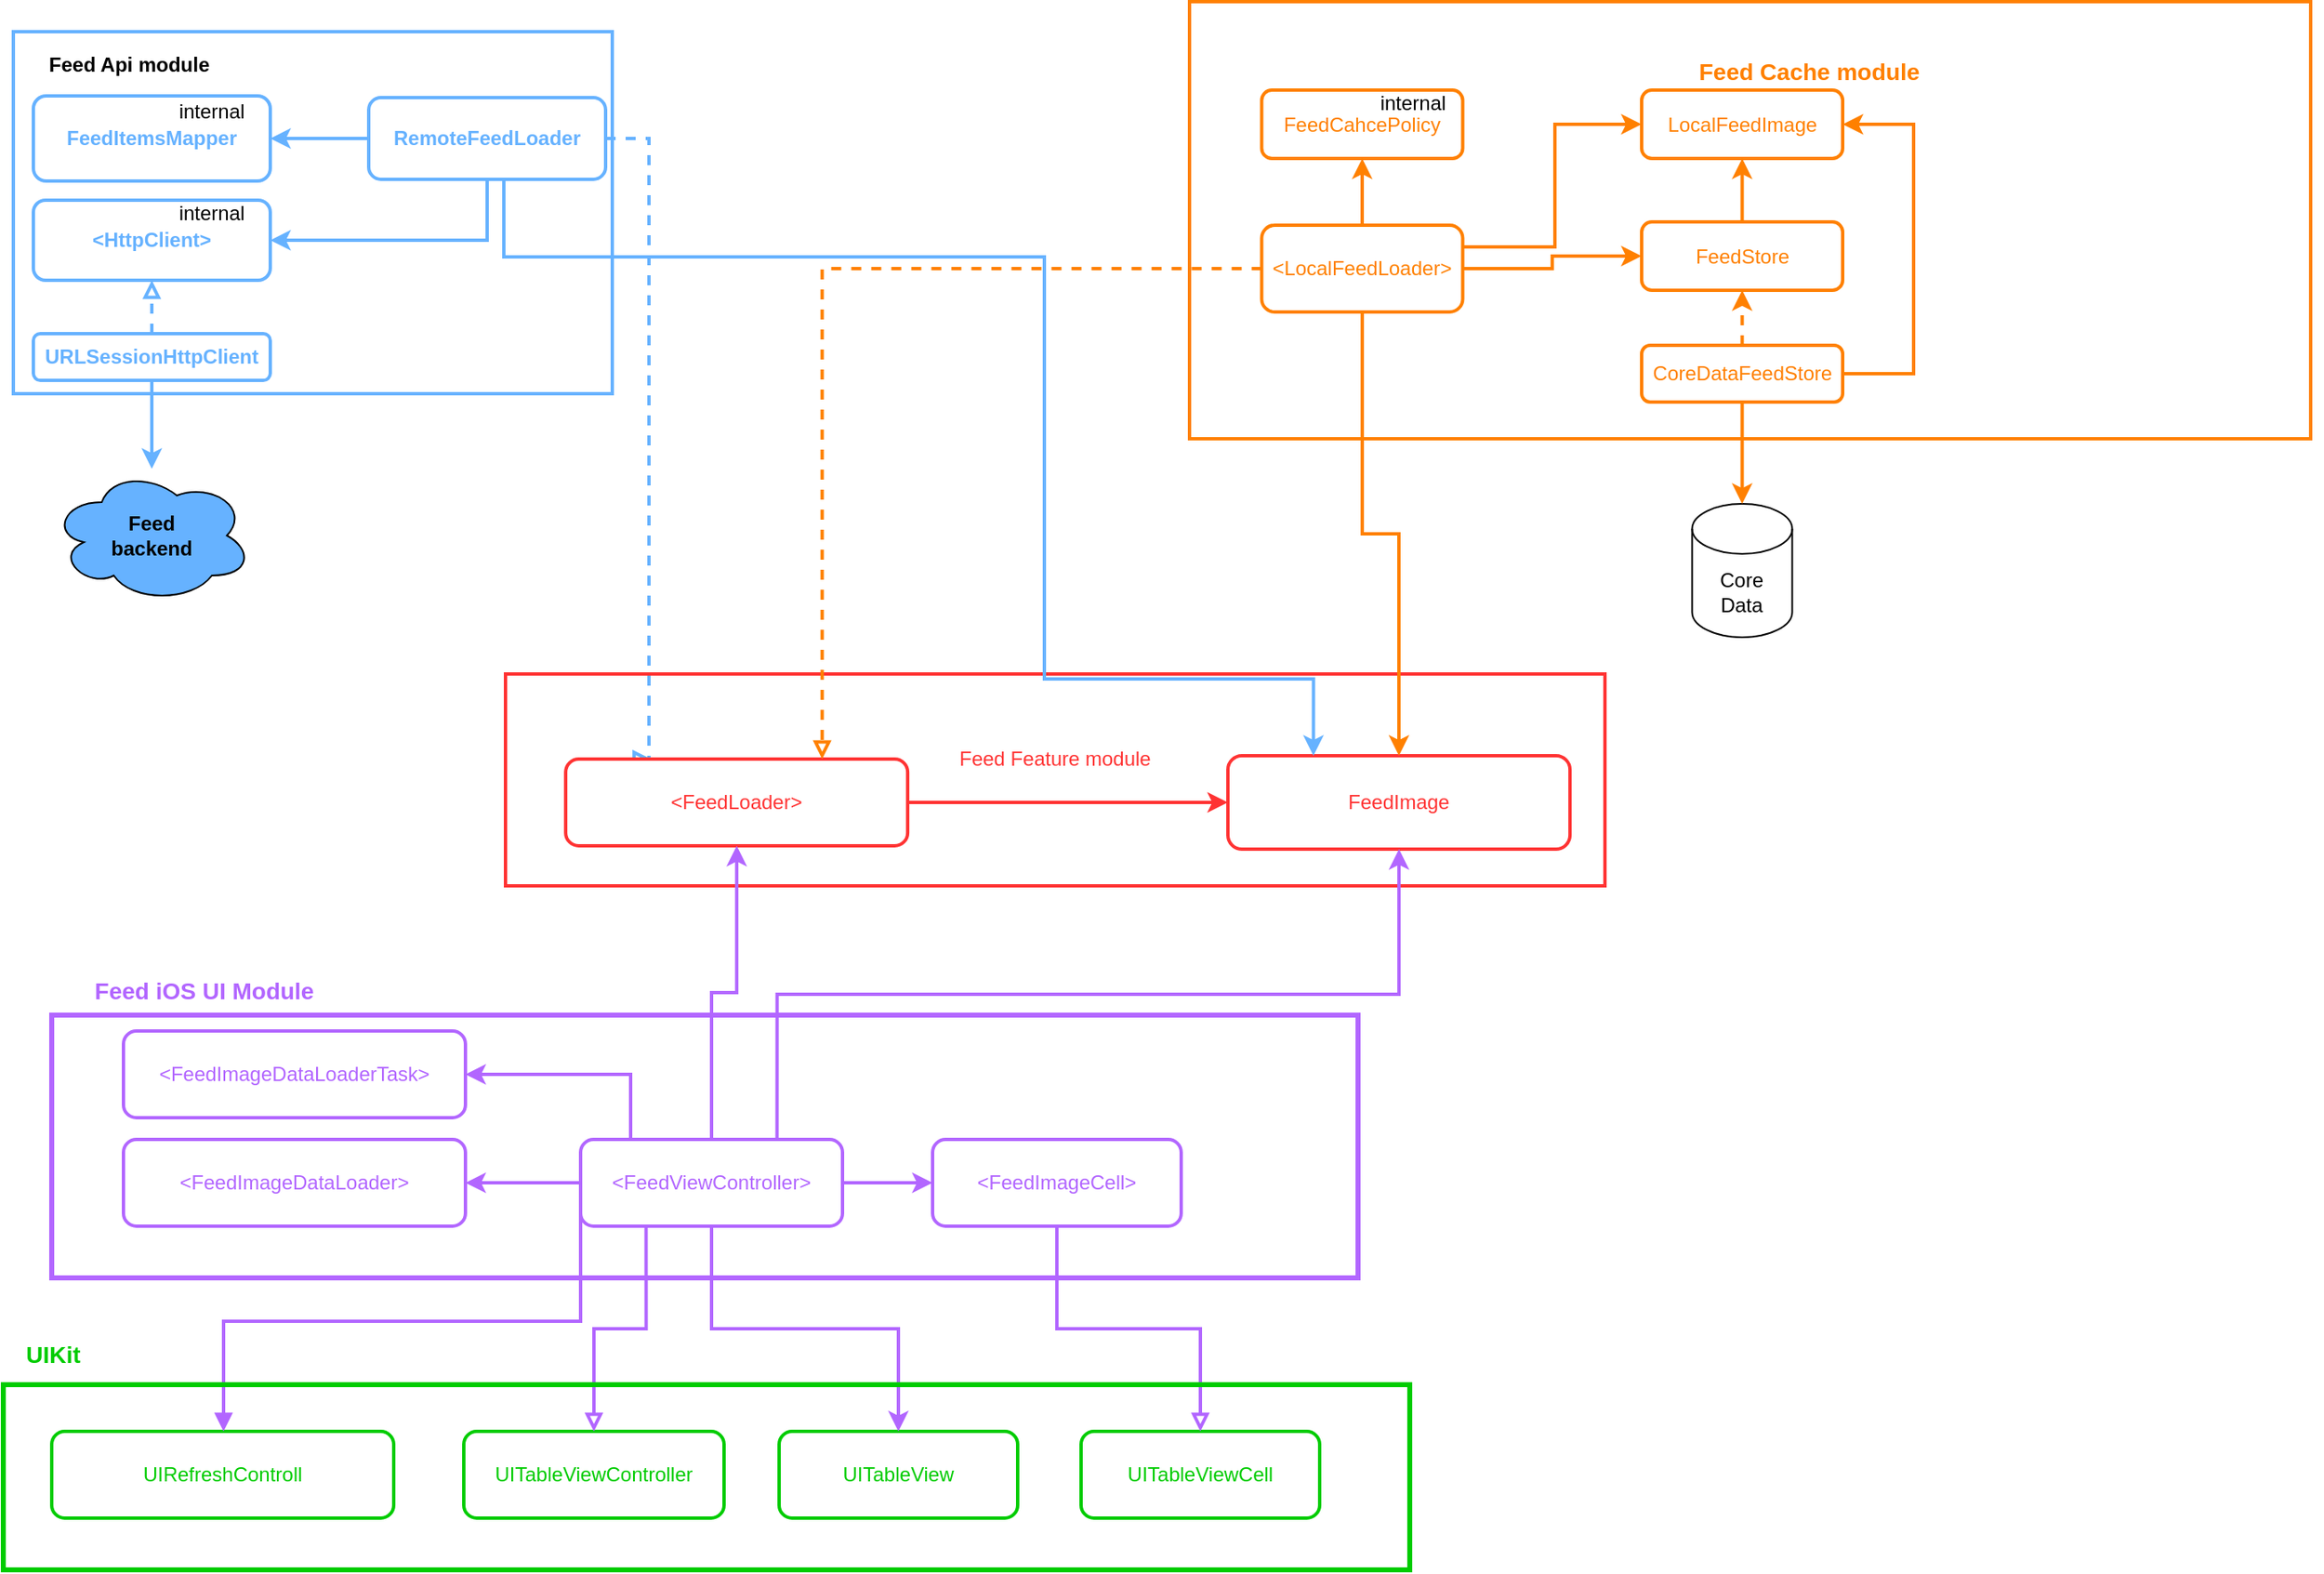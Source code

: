 <mxfile version="20.8.16" type="device"><diagram name="Page-1" id="JbQTSFzjVuFo6YbTb3hy"><mxGraphModel dx="1764" dy="504" grid="0" gridSize="10" guides="1" tooltips="1" connect="1" arrows="1" fold="1" page="0" pageScale="1" pageWidth="1200" pageHeight="1600" math="0" shadow="0"><root><mxCell id="0"/><mxCell id="1" parent="0"/><mxCell id="JF0ixMhO1JOEj9Qa6cPk-6" value="" style="rounded=0;whiteSpace=wrap;html=1;fillColor=none;strokeColor=#66B2FF;strokeWidth=2;" parent="1" vertex="1"><mxGeometry x="-99" y="616" width="359" height="217" as="geometry"/></mxCell><mxCell id="5zimvj36RB4GjiSEvg2k-3" style="edgeStyle=orthogonalEdgeStyle;rounded=0;orthogonalLoop=1;jettySize=auto;html=1;entryX=0.25;entryY=0;entryDx=0;entryDy=0;dashed=1;strokeWidth=2;strokeColor=#66B2FF;endArrow=block;endFill=0;fillColor=#f8cecc;" parent="1" source="5zimvj36RB4GjiSEvg2k-1" target="5zimvj36RB4GjiSEvg2k-2" edge="1"><mxGeometry relative="1" as="geometry"><Array as="points"><mxPoint x="282" y="680"/></Array></mxGeometry></mxCell><mxCell id="JF0ixMhO1JOEj9Qa6cPk-3" style="edgeStyle=orthogonalEdgeStyle;rounded=0;orthogonalLoop=1;jettySize=auto;html=1;strokeColor=#66B2FF;strokeWidth=2;" parent="1" source="5zimvj36RB4GjiSEvg2k-1" target="JF0ixMhO1JOEj9Qa6cPk-1" edge="1"><mxGeometry relative="1" as="geometry"/></mxCell><mxCell id="HEbg6cp4YNkiShT-5J7O-3" style="edgeStyle=orthogonalEdgeStyle;rounded=0;orthogonalLoop=1;jettySize=auto;html=1;entryX=1;entryY=0.5;entryDx=0;entryDy=0;strokeWidth=2;strokeColor=#66B2FF;" parent="1" source="5zimvj36RB4GjiSEvg2k-1" target="JF0ixMhO1JOEj9Qa6cPk-2" edge="1"><mxGeometry relative="1" as="geometry"><Array as="points"><mxPoint x="185" y="741"/></Array></mxGeometry></mxCell><mxCell id="5zimvj36RB4GjiSEvg2k-1" value="RemoteFeedLoader" style="rounded=1;whiteSpace=wrap;html=1;strokeColor=#66B2FF;strokeWidth=2;container=0;fillColor=none;fontColor=#66B2FF;fontStyle=1" parent="1" vertex="1"><mxGeometry x="114" y="655.5" width="142" height="49" as="geometry"/></mxCell><mxCell id="JF0ixMhO1JOEj9Qa6cPk-1" value="FeedItemsMapper" style="rounded=1;whiteSpace=wrap;html=1;strokeColor=#66B2FF;strokeWidth=2;container=0;fillColor=none;fontColor=#66B2FF;fontStyle=1" parent="1" vertex="1"><mxGeometry x="-87" y="654.5" width="142" height="51" as="geometry"/></mxCell><mxCell id="JF0ixMhO1JOEj9Qa6cPk-2" value="&amp;lt;HttpClient&amp;gt;" style="rounded=1;whiteSpace=wrap;html=1;strokeColor=#66B2FF;strokeWidth=2;container=0;fillColor=none;fontColor=#66B2FF;fontStyle=1" parent="1" vertex="1"><mxGeometry x="-87" y="717" width="142" height="48" as="geometry"/></mxCell><mxCell id="JF0ixMhO1JOEj9Qa6cPk-8" style="edgeStyle=orthogonalEdgeStyle;rounded=0;orthogonalLoop=1;jettySize=auto;html=1;exitX=0.5;exitY=0;exitDx=0;exitDy=0;entryX=0.5;entryY=1;entryDx=0;entryDy=0;dashed=1;endArrow=block;endFill=0;strokeWidth=2;fillColor=#f8cecc;strokeColor=#66B2FF;" parent="1" source="JF0ixMhO1JOEj9Qa6cPk-7" target="JF0ixMhO1JOEj9Qa6cPk-2" edge="1"><mxGeometry relative="1" as="geometry"/></mxCell><mxCell id="9BtFVUgTjE0rOU651sPU-1" style="edgeStyle=orthogonalEdgeStyle;rounded=0;orthogonalLoop=1;jettySize=auto;html=1;strokeWidth=2;fillColor=#f8cecc;strokeColor=#66B2FF;" parent="1" source="JF0ixMhO1JOEj9Qa6cPk-7" target="9BtFVUgTjE0rOU651sPU-2" edge="1"><mxGeometry relative="1" as="geometry"><mxPoint x="-16" y="871" as="targetPoint"/></mxGeometry></mxCell><mxCell id="JF0ixMhO1JOEj9Qa6cPk-7" value="URLSessionHttpClient" style="rounded=1;whiteSpace=wrap;html=1;strokeColor=#66B2FF;strokeWidth=2;container=0;fillColor=none;fontColor=#66B2FF;fontStyle=1" parent="1" vertex="1"><mxGeometry x="-87" y="797" width="142" height="28" as="geometry"/></mxCell><mxCell id="9BtFVUgTjE0rOU651sPU-2" value="&lt;b&gt;Feed&lt;br&gt;backend&lt;/b&gt;" style="ellipse;shape=cloud;whiteSpace=wrap;html=1;fillColor=#66B2FF;" parent="1" vertex="1"><mxGeometry x="-76" y="878" width="120" height="80" as="geometry"/></mxCell><mxCell id="0cqxnomoK3mpCC8T8W2N-1" value="Feed Api module" style="text;html=1;align=center;verticalAlign=middle;resizable=0;points=[];autosize=1;strokeColor=none;fillColor=none;fontStyle=1" parent="1" vertex="1"><mxGeometry x="-87" y="623" width="114" height="26" as="geometry"/></mxCell><mxCell id="0cqxnomoK3mpCC8T8W2N-7" value="" style="group" parent="1" vertex="1" connectable="0"><mxGeometry x="196" y="1001" width="659" height="127" as="geometry"/></mxCell><mxCell id="0cqxnomoK3mpCC8T8W2N-5" value="" style="rounded=0;whiteSpace=wrap;html=1;strokeColor=#FF3333;strokeWidth=2;fontColor=#FF3333;fillColor=none;" parent="0cqxnomoK3mpCC8T8W2N-7" vertex="1"><mxGeometry width="659" height="127" as="geometry"/></mxCell><mxCell id="5zimvj36RB4GjiSEvg2k-2" value="&amp;lt;FeedLoader&amp;gt;" style="rounded=1;whiteSpace=wrap;html=1;fontColor=#FF3333;strokeColor=#FF3333;strokeWidth=2;container=0;" parent="0cqxnomoK3mpCC8T8W2N-7" vertex="1"><mxGeometry x="36.07" y="51" width="204.99" height="52" as="geometry"/></mxCell><mxCell id="0cqxnomoK3mpCC8T8W2N-3" value="FeedImage" style="rounded=1;whiteSpace=wrap;html=1;fontColor=#FF3333;strokeColor=#FF3333;strokeWidth=2;container=0;" parent="0cqxnomoK3mpCC8T8W2N-7" vertex="1"><mxGeometry x="433.0" y="49" width="205.057" height="56" as="geometry"/></mxCell><mxCell id="0cqxnomoK3mpCC8T8W2N-4" style="edgeStyle=orthogonalEdgeStyle;rounded=0;orthogonalLoop=1;jettySize=auto;html=1;entryX=0;entryY=0.5;entryDx=0;entryDy=0;strokeColor=#FF3333;strokeWidth=2;fontColor=#FF3333;" parent="0cqxnomoK3mpCC8T8W2N-7" source="5zimvj36RB4GjiSEvg2k-2" target="0cqxnomoK3mpCC8T8W2N-3" edge="1"><mxGeometry relative="1" as="geometry"/></mxCell><mxCell id="0cqxnomoK3mpCC8T8W2N-6" value="Feed Feature module" style="text;html=1;strokeColor=none;fillColor=none;align=center;verticalAlign=middle;whiteSpace=wrap;rounded=0;fontColor=#FF3333;" parent="0cqxnomoK3mpCC8T8W2N-7" vertex="1"><mxGeometry x="259.85" y="36" width="139.3" height="30" as="geometry"/></mxCell><mxCell id="0cqxnomoK3mpCC8T8W2N-13" value="" style="group" parent="1" vertex="1" connectable="0"><mxGeometry x="589" y="639" width="696" height="221" as="geometry"/></mxCell><mxCell id="0cqxnomoK3mpCC8T8W2N-14" value="" style="group" parent="0cqxnomoK3mpCC8T8W2N-13" vertex="1" connectable="0"><mxGeometry x="10" y="5" width="686" height="216" as="geometry"/></mxCell><mxCell id="0cqxnomoK3mpCC8T8W2N-8" value="" style="rounded=0;whiteSpace=wrap;html=1;strokeColor=#FF8000;strokeWidth=2;fontColor=#FF3333;fillColor=none;" parent="0cqxnomoK3mpCC8T8W2N-14" vertex="1"><mxGeometry x="7" y="-46" width="672" height="262" as="geometry"/></mxCell><mxCell id="CJN2pRHlKYe3Y6qhD_YG-3" style="edgeStyle=orthogonalEdgeStyle;rounded=0;orthogonalLoop=1;jettySize=auto;html=1;strokeWidth=2;strokeColor=#FF8000;" parent="0cqxnomoK3mpCC8T8W2N-14" source="0cqxnomoK3mpCC8T8W2N-10" target="CJN2pRHlKYe3Y6qhD_YG-2" edge="1"><mxGeometry relative="1" as="geometry"/></mxCell><mxCell id="CJN2pRHlKYe3Y6qhD_YG-4" style="edgeStyle=orthogonalEdgeStyle;rounded=0;orthogonalLoop=1;jettySize=auto;html=1;entryX=0;entryY=0.5;entryDx=0;entryDy=0;strokeColor=#FF8000;strokeWidth=2;exitX=1;exitY=0.25;exitDx=0;exitDy=0;" parent="0cqxnomoK3mpCC8T8W2N-14" source="0cqxnomoK3mpCC8T8W2N-10" target="VDQ6M6mwDXlkVMYjaC-m-2" edge="1"><mxGeometry relative="1" as="geometry"><Array as="points"><mxPoint x="226" y="101"/><mxPoint x="226" y="28"/></Array></mxGeometry></mxCell><mxCell id="CJN2pRHlKYe3Y6qhD_YG-5" style="edgeStyle=orthogonalEdgeStyle;rounded=0;orthogonalLoop=1;jettySize=auto;html=1;strokeColor=#FF8000;strokeWidth=2;" parent="0cqxnomoK3mpCC8T8W2N-14" source="0cqxnomoK3mpCC8T8W2N-10" target="0cqxnomoK3mpCC8T8W2N-11" edge="1"><mxGeometry relative="1" as="geometry"/></mxCell><mxCell id="0cqxnomoK3mpCC8T8W2N-10" value="&amp;lt;LocalFeedLoader&amp;gt;" style="rounded=1;whiteSpace=wrap;html=1;strokeColor=#FF8000;strokeWidth=2;fontColor=#FF8000;fillColor=none;" parent="0cqxnomoK3mpCC8T8W2N-14" vertex="1"><mxGeometry x="50.25" y="88" width="120.5" height="52" as="geometry"/></mxCell><mxCell id="VDQ6M6mwDXlkVMYjaC-m-7" style="edgeStyle=orthogonalEdgeStyle;rounded=0;orthogonalLoop=1;jettySize=auto;html=1;entryX=0.5;entryY=1;entryDx=0;entryDy=0;strokeColor=#FF8000;strokeWidth=2;" parent="0cqxnomoK3mpCC8T8W2N-14" source="0cqxnomoK3mpCC8T8W2N-11" target="VDQ6M6mwDXlkVMYjaC-m-2" edge="1"><mxGeometry relative="1" as="geometry"/></mxCell><mxCell id="0cqxnomoK3mpCC8T8W2N-11" value="FeedStore" style="rounded=1;whiteSpace=wrap;html=1;strokeColor=#FF8000;strokeWidth=2;fontColor=#FF8000;fillColor=none;" parent="0cqxnomoK3mpCC8T8W2N-14" vertex="1"><mxGeometry x="278" y="86" width="120.5" height="41" as="geometry"/></mxCell><mxCell id="VDQ6M6mwDXlkVMYjaC-m-2" value="LocalFeedImage" style="rounded=1;whiteSpace=wrap;html=1;strokeColor=#FF8000;strokeWidth=2;fontColor=#FF8000;fillColor=none;" parent="0cqxnomoK3mpCC8T8W2N-14" vertex="1"><mxGeometry x="278" y="7" width="120.5" height="41" as="geometry"/></mxCell><mxCell id="CJN2pRHlKYe3Y6qhD_YG-2" value="FeedCahcePolicy" style="rounded=1;whiteSpace=wrap;html=1;strokeColor=#FF8000;strokeWidth=2;fontColor=#FF8000;fillColor=none;" parent="0cqxnomoK3mpCC8T8W2N-14" vertex="1"><mxGeometry x="50.25" y="7" width="120.5" height="41" as="geometry"/></mxCell><mxCell id="CJN2pRHlKYe3Y6qhD_YG-6" value="internal" style="text;html=1;strokeColor=none;fillColor=none;align=center;verticalAlign=middle;whiteSpace=wrap;rounded=0;" parent="0cqxnomoK3mpCC8T8W2N-14" vertex="1"><mxGeometry x="110.75" width="60" height="30" as="geometry"/></mxCell><mxCell id="I_cBjprccS2LXTU2CaNN-3" style="edgeStyle=orthogonalEdgeStyle;rounded=0;orthogonalLoop=1;jettySize=auto;html=1;entryX=1;entryY=0.5;entryDx=0;entryDy=0;strokeColor=#FF8000;strokeWidth=2;" parent="0cqxnomoK3mpCC8T8W2N-14" source="I_cBjprccS2LXTU2CaNN-2" target="VDQ6M6mwDXlkVMYjaC-m-2" edge="1"><mxGeometry relative="1" as="geometry"><Array as="points"><mxPoint x="441" y="177"/><mxPoint x="441" y="28"/></Array></mxGeometry></mxCell><mxCell id="ylDRPDC61mRiD9ZmfTI2-1" style="edgeStyle=orthogonalEdgeStyle;rounded=0;orthogonalLoop=1;jettySize=auto;html=1;entryX=0.5;entryY=1;entryDx=0;entryDy=0;strokeWidth=2;fillColor=#ffe6cc;strokeColor=#FF8000;dashed=1;" parent="0cqxnomoK3mpCC8T8W2N-14" source="I_cBjprccS2LXTU2CaNN-2" target="0cqxnomoK3mpCC8T8W2N-11" edge="1"><mxGeometry relative="1" as="geometry"/></mxCell><mxCell id="I_cBjprccS2LXTU2CaNN-2" value="CoreDataFeedStore" style="rounded=1;whiteSpace=wrap;html=1;strokeColor=#FF8000;strokeWidth=2;fontColor=#FF8000;fillColor=none;" parent="0cqxnomoK3mpCC8T8W2N-14" vertex="1"><mxGeometry x="278" y="160" width="120.5" height="34" as="geometry"/></mxCell><mxCell id="0cqxnomoK3mpCC8T8W2N-15" style="edgeStyle=orthogonalEdgeStyle;rounded=0;orthogonalLoop=1;jettySize=auto;html=1;entryX=0.5;entryY=0;entryDx=0;entryDy=0;strokeColor=#FF8000;strokeWidth=2;fontSize=14;fontColor=#FF8000;" parent="1" source="0cqxnomoK3mpCC8T8W2N-10" target="0cqxnomoK3mpCC8T8W2N-3" edge="1"><mxGeometry relative="1" as="geometry"/></mxCell><mxCell id="HEbg6cp4YNkiShT-5J7O-1" value="internal" style="text;html=1;strokeColor=none;fillColor=none;align=center;verticalAlign=middle;whiteSpace=wrap;rounded=0;" parent="1" vertex="1"><mxGeometry x="-10" y="649" width="60" height="30" as="geometry"/></mxCell><mxCell id="HEbg6cp4YNkiShT-5J7O-2" value="internal" style="text;html=1;strokeColor=none;fillColor=none;align=center;verticalAlign=middle;whiteSpace=wrap;rounded=0;" parent="1" vertex="1"><mxGeometry x="-10" y="709.5" width="60" height="30" as="geometry"/></mxCell><mxCell id="0cqxnomoK3mpCC8T8W2N-9" value="Feed Cache module" style="text;strokeColor=none;fillColor=none;align=center;verticalAlign=middle;rounded=0;fontColor=#FF8000;labelBackgroundColor=none;labelBorderColor=none;html=1;whiteSpace=wrap;fontStyle=1;fontSize=14;" parent="1" vertex="1"><mxGeometry x="901" y="625" width="153" height="30" as="geometry"/></mxCell><mxCell id="I_cBjprccS2LXTU2CaNN-7" value="Core&lt;br&gt;Data" style="shape=cylinder3;whiteSpace=wrap;html=1;boundedLbl=1;backgroundOutline=1;size=15;" parent="1" vertex="1"><mxGeometry x="907.25" y="899" width="60" height="80" as="geometry"/></mxCell><mxCell id="I_cBjprccS2LXTU2CaNN-8" style="edgeStyle=orthogonalEdgeStyle;rounded=0;orthogonalLoop=1;jettySize=auto;html=1;strokeColor=#FF8000;strokeWidth=2;" parent="1" source="I_cBjprccS2LXTU2CaNN-2" target="I_cBjprccS2LXTU2CaNN-7" edge="1"><mxGeometry relative="1" as="geometry"><Array as="points"><mxPoint x="937" y="885"/><mxPoint x="937" y="885"/></Array></mxGeometry></mxCell><mxCell id="cey3aO7FXAc0zI1EYOYt-1" style="edgeStyle=orthogonalEdgeStyle;rounded=0;orthogonalLoop=1;jettySize=auto;html=1;strokeWidth=2;strokeColor=#66B2FF;exitX=0.75;exitY=1;exitDx=0;exitDy=0;entryX=0.25;entryY=0;entryDx=0;entryDy=0;" edge="1" parent="1" source="5zimvj36RB4GjiSEvg2k-1" target="0cqxnomoK3mpCC8T8W2N-3"><mxGeometry relative="1" as="geometry"><Array as="points"><mxPoint x="195" y="705"/><mxPoint x="195" y="751"/><mxPoint x="519" y="751"/><mxPoint x="519" y="1004"/><mxPoint x="680" y="1004"/></Array><mxPoint x="195" y="714.5" as="sourcePoint"/><mxPoint x="496" y="885" as="targetPoint"/></mxGeometry></mxCell><mxCell id="cey3aO7FXAc0zI1EYOYt-2" style="edgeStyle=orthogonalEdgeStyle;rounded=0;orthogonalLoop=1;jettySize=auto;html=1;entryX=0.75;entryY=0;entryDx=0;entryDy=0;strokeWidth=2;strokeColor=#FF8000;dashed=1;endArrow=block;endFill=0;" edge="1" parent="1" source="0cqxnomoK3mpCC8T8W2N-10" target="5zimvj36RB4GjiSEvg2k-2"><mxGeometry relative="1" as="geometry"/></mxCell><mxCell id="cey3aO7FXAc0zI1EYOYt-13" style="edgeStyle=orthogonalEdgeStyle;rounded=0;orthogonalLoop=1;jettySize=auto;html=1;strokeColor=#B266FF;strokeWidth=2;fontColor=#B266FF;endArrow=classic;endFill=1;" edge="1" parent="1" source="cey3aO7FXAc0zI1EYOYt-6" target="5zimvj36RB4GjiSEvg2k-2"><mxGeometry relative="1" as="geometry"/></mxCell><mxCell id="cey3aO7FXAc0zI1EYOYt-14" style="edgeStyle=orthogonalEdgeStyle;rounded=0;orthogonalLoop=1;jettySize=auto;html=1;exitX=0.75;exitY=0;exitDx=0;exitDy=0;strokeColor=#B266FF;strokeWidth=2;fontColor=#B266FF;endArrow=classic;endFill=1;" edge="1" parent="1" source="cey3aO7FXAc0zI1EYOYt-6" target="0cqxnomoK3mpCC8T8W2N-3"><mxGeometry relative="1" as="geometry"/></mxCell><mxCell id="cey3aO7FXAc0zI1EYOYt-26" value="UIRefreshControll" style="rounded=1;whiteSpace=wrap;html=1;fontColor=#00CC00;strokeColor=#00CC00;strokeWidth=2;container=0;" vertex="1" parent="1"><mxGeometry x="-76" y="1455" width="204.99" height="52" as="geometry"/></mxCell><mxCell id="cey3aO7FXAc0zI1EYOYt-27" value="UITableViewController" style="rounded=1;whiteSpace=wrap;html=1;fontColor=#00CC00;strokeColor=#00CC00;strokeWidth=2;container=0;" vertex="1" parent="1"><mxGeometry x="171" y="1455" width="156" height="52" as="geometry"/></mxCell><mxCell id="cey3aO7FXAc0zI1EYOYt-28" value="UITableView" style="rounded=1;whiteSpace=wrap;html=1;fontColor=#00CC00;strokeColor=#00CC00;strokeWidth=2;container=0;" vertex="1" parent="1"><mxGeometry x="360" y="1455" width="143" height="52" as="geometry"/></mxCell><mxCell id="cey3aO7FXAc0zI1EYOYt-29" value="UITableViewCell" style="rounded=1;whiteSpace=wrap;html=1;fontColor=#00CC00;strokeColor=#00CC00;strokeWidth=2;container=0;" vertex="1" parent="1"><mxGeometry x="541" y="1455" width="143" height="52" as="geometry"/></mxCell><mxCell id="cey3aO7FXAc0zI1EYOYt-31" value="" style="group" vertex="1" connectable="0" parent="1"><mxGeometry x="-76" y="1175.5" width="783" height="187.5" as="geometry"/></mxCell><mxCell id="cey3aO7FXAc0zI1EYOYt-23" value="" style="rounded=0;whiteSpace=wrap;html=1;strokeColor=#B266FF;fontColor=#B266FF;fillColor=none;strokeWidth=3;" vertex="1" parent="cey3aO7FXAc0zI1EYOYt-31"><mxGeometry y="30" width="783" height="157.5" as="geometry"/></mxCell><mxCell id="cey3aO7FXAc0zI1EYOYt-4" value="&lt;font&gt;&amp;lt;FeedImageDataLoaderTask&amp;gt;&lt;/font&gt;" style="rounded=1;whiteSpace=wrap;html=1;fontColor=#B266FF;strokeColor=#B266FF;strokeWidth=2;container=0;" vertex="1" parent="cey3aO7FXAc0zI1EYOYt-31"><mxGeometry x="43" y="39.5" width="204.99" height="52" as="geometry"/></mxCell><mxCell id="cey3aO7FXAc0zI1EYOYt-5" value="&lt;font&gt;&amp;lt;FeedImageDataLoader&amp;gt;&lt;/font&gt;" style="rounded=1;whiteSpace=wrap;html=1;fontColor=#B266FF;strokeColor=#B266FF;strokeWidth=2;container=0;" vertex="1" parent="cey3aO7FXAc0zI1EYOYt-31"><mxGeometry x="43" y="104.5" width="204.99" height="52" as="geometry"/></mxCell><mxCell id="cey3aO7FXAc0zI1EYOYt-9" style="edgeStyle=orthogonalEdgeStyle;rounded=0;orthogonalLoop=1;jettySize=auto;html=1;strokeColor=#B266FF;strokeWidth=2;fontColor=#B266FF;endArrow=classic;endFill=1;" edge="1" parent="cey3aO7FXAc0zI1EYOYt-31" source="cey3aO7FXAc0zI1EYOYt-6" target="cey3aO7FXAc0zI1EYOYt-5"><mxGeometry relative="1" as="geometry"/></mxCell><mxCell id="cey3aO7FXAc0zI1EYOYt-10" style="edgeStyle=orthogonalEdgeStyle;rounded=0;orthogonalLoop=1;jettySize=auto;html=1;entryX=1;entryY=0.5;entryDx=0;entryDy=0;strokeColor=#B266FF;strokeWidth=2;fontColor=#B266FF;endArrow=classic;endFill=1;exitX=0.25;exitY=0;exitDx=0;exitDy=0;" edge="1" parent="cey3aO7FXAc0zI1EYOYt-31" source="cey3aO7FXAc0zI1EYOYt-6" target="cey3aO7FXAc0zI1EYOYt-4"><mxGeometry relative="1" as="geometry"><Array as="points"><mxPoint x="347" y="65.5"/></Array></mxGeometry></mxCell><mxCell id="cey3aO7FXAc0zI1EYOYt-6" value="&lt;font&gt;&amp;lt;FeedViewController&amp;gt;&lt;/font&gt;" style="rounded=1;whiteSpace=wrap;html=1;fontColor=#B266FF;strokeColor=#B266FF;strokeWidth=2;container=0;" vertex="1" parent="cey3aO7FXAc0zI1EYOYt-31"><mxGeometry x="317" y="104.5" width="157" height="52" as="geometry"/></mxCell><mxCell id="cey3aO7FXAc0zI1EYOYt-7" value="&lt;font&gt;&amp;lt;FeedImageCell&amp;gt;&lt;/font&gt;" style="rounded=1;whiteSpace=wrap;html=1;fontColor=#B266FF;strokeColor=#B266FF;strokeWidth=2;container=0;" vertex="1" parent="cey3aO7FXAc0zI1EYOYt-31"><mxGeometry x="528" y="104.5" width="149" height="52" as="geometry"/></mxCell><mxCell id="cey3aO7FXAc0zI1EYOYt-12" style="edgeStyle=orthogonalEdgeStyle;rounded=0;orthogonalLoop=1;jettySize=auto;html=1;strokeColor=#B266FF;strokeWidth=2;fontColor=#B266FF;endArrow=classic;endFill=1;" edge="1" parent="cey3aO7FXAc0zI1EYOYt-31" source="cey3aO7FXAc0zI1EYOYt-6" target="cey3aO7FXAc0zI1EYOYt-7"><mxGeometry relative="1" as="geometry"/></mxCell><mxCell id="cey3aO7FXAc0zI1EYOYt-24" value="Feed iOS UI Module" style="text;html=1;strokeColor=none;fillColor=none;align=center;verticalAlign=middle;whiteSpace=wrap;rounded=0;fontColor=#B266FF;fontStyle=1;fontSize=14;" vertex="1" parent="cey3aO7FXAc0zI1EYOYt-31"><mxGeometry x="6" width="171" height="30" as="geometry"/></mxCell><mxCell id="cey3aO7FXAc0zI1EYOYt-32" style="edgeStyle=orthogonalEdgeStyle;rounded=0;orthogonalLoop=1;jettySize=auto;html=1;strokeColor=#B266FF;strokeWidth=2;fontSize=14;fontColor=#00CC00;endArrow=block;endFill=0;" edge="1" parent="1" source="cey3aO7FXAc0zI1EYOYt-7" target="cey3aO7FXAc0zI1EYOYt-29"><mxGeometry relative="1" as="geometry"/></mxCell><mxCell id="cey3aO7FXAc0zI1EYOYt-33" style="edgeStyle=orthogonalEdgeStyle;rounded=0;orthogonalLoop=1;jettySize=auto;html=1;strokeColor=#B266FF;strokeWidth=2;fontSize=14;fontColor=#00CC00;endArrow=classic;endFill=1;" edge="1" parent="1" source="cey3aO7FXAc0zI1EYOYt-6" target="cey3aO7FXAc0zI1EYOYt-28"><mxGeometry relative="1" as="geometry"/></mxCell><mxCell id="cey3aO7FXAc0zI1EYOYt-34" style="edgeStyle=orthogonalEdgeStyle;rounded=0;orthogonalLoop=1;jettySize=auto;html=1;exitX=0.25;exitY=1;exitDx=0;exitDy=0;strokeColor=#B266FF;strokeWidth=2;fontSize=14;fontColor=#00CC00;endArrow=block;endFill=0;" edge="1" parent="1" source="cey3aO7FXAc0zI1EYOYt-6" target="cey3aO7FXAc0zI1EYOYt-27"><mxGeometry relative="1" as="geometry"/></mxCell><mxCell id="cey3aO7FXAc0zI1EYOYt-35" style="edgeStyle=orthogonalEdgeStyle;rounded=0;orthogonalLoop=1;jettySize=auto;html=1;exitX=0;exitY=0.75;exitDx=0;exitDy=0;strokeColor=#B266FF;strokeWidth=2;fontSize=14;fontColor=#00CC00;endArrow=block;endFill=1;" edge="1" parent="1" source="cey3aO7FXAc0zI1EYOYt-6" target="cey3aO7FXAc0zI1EYOYt-26"><mxGeometry relative="1" as="geometry"><Array as="points"><mxPoint x="241" y="1389"/><mxPoint x="27" y="1389"/></Array></mxGeometry></mxCell><mxCell id="cey3aO7FXAc0zI1EYOYt-46" value="" style="rounded=0;whiteSpace=wrap;html=1;strokeColor=#00CC00;strokeWidth=3;fontSize=14;fontColor=#00CC00;fillColor=none;" vertex="1" parent="1"><mxGeometry x="-105" y="1427" width="843" height="111" as="geometry"/></mxCell><mxCell id="cey3aO7FXAc0zI1EYOYt-57" value="UIKit" style="text;html=1;strokeColor=none;fillColor=none;align=center;verticalAlign=middle;whiteSpace=wrap;rounded=0;fontSize=14;fontColor=#00CC00;fontStyle=1" vertex="1" parent="1"><mxGeometry x="-105" y="1394" width="60" height="30" as="geometry"/></mxCell></root></mxGraphModel></diagram></mxfile>